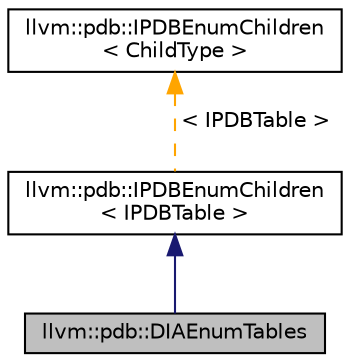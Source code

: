 digraph "llvm::pdb::DIAEnumTables"
{
 // LATEX_PDF_SIZE
  bgcolor="transparent";
  edge [fontname="Helvetica",fontsize="10",labelfontname="Helvetica",labelfontsize="10"];
  node [fontname="Helvetica",fontsize="10",shape=record];
  Node1 [label="llvm::pdb::DIAEnumTables",height=0.2,width=0.4,color="black", fillcolor="grey75", style="filled", fontcolor="black",tooltip=" "];
  Node2 -> Node1 [dir="back",color="midnightblue",fontsize="10",style="solid",fontname="Helvetica"];
  Node2 [label="llvm::pdb::IPDBEnumChildren\l\< IPDBTable \>",height=0.2,width=0.4,color="black",URL="$classllvm_1_1pdb_1_1IPDBEnumChildren.html",tooltip=" "];
  Node3 -> Node2 [dir="back",color="orange",fontsize="10",style="dashed",label=" \< IPDBTable \>" ,fontname="Helvetica"];
  Node3 [label="llvm::pdb::IPDBEnumChildren\l\< ChildType \>",height=0.2,width=0.4,color="black",URL="$classllvm_1_1pdb_1_1IPDBEnumChildren.html",tooltip=" "];
}
